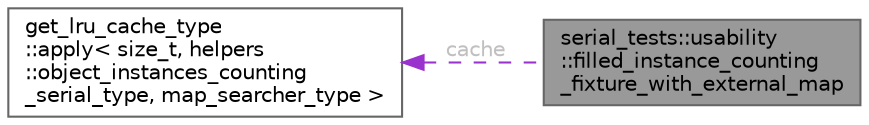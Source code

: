 digraph "serial_tests::usability::filled_instance_counting_fixture_with_external_map"
{
 // LATEX_PDF_SIZE
  bgcolor="transparent";
  edge [fontname=Helvetica,fontsize=10,labelfontname=Helvetica,labelfontsize=10];
  node [fontname=Helvetica,fontsize=10,shape=box,height=0.2,width=0.4];
  rankdir="LR";
  Node1 [id="Node000001",label="serial_tests::usability\l::filled_instance_counting\l_fixture_with_external_map",height=0.2,width=0.4,color="gray40", fillcolor="grey60", style="filled", fontcolor="black",tooltip=" "];
  Node2 -> Node1 [id="edge1_Node000001_Node000002",dir="back",color="darkorchid3",style="dashed",tooltip=" ",label=" cache",fontcolor="grey" ];
  Node2 [id="Node000002",label="get_lru_cache_type\l::apply\< size_t, helpers\l::object_instances_counting\l_serial_type, map_searcher_type \>",height=0.2,width=0.4,color="gray40", fillcolor="white", style="filled",URL="$structget__lru__cache__type_1_1apply.html",tooltip=" "];
}
